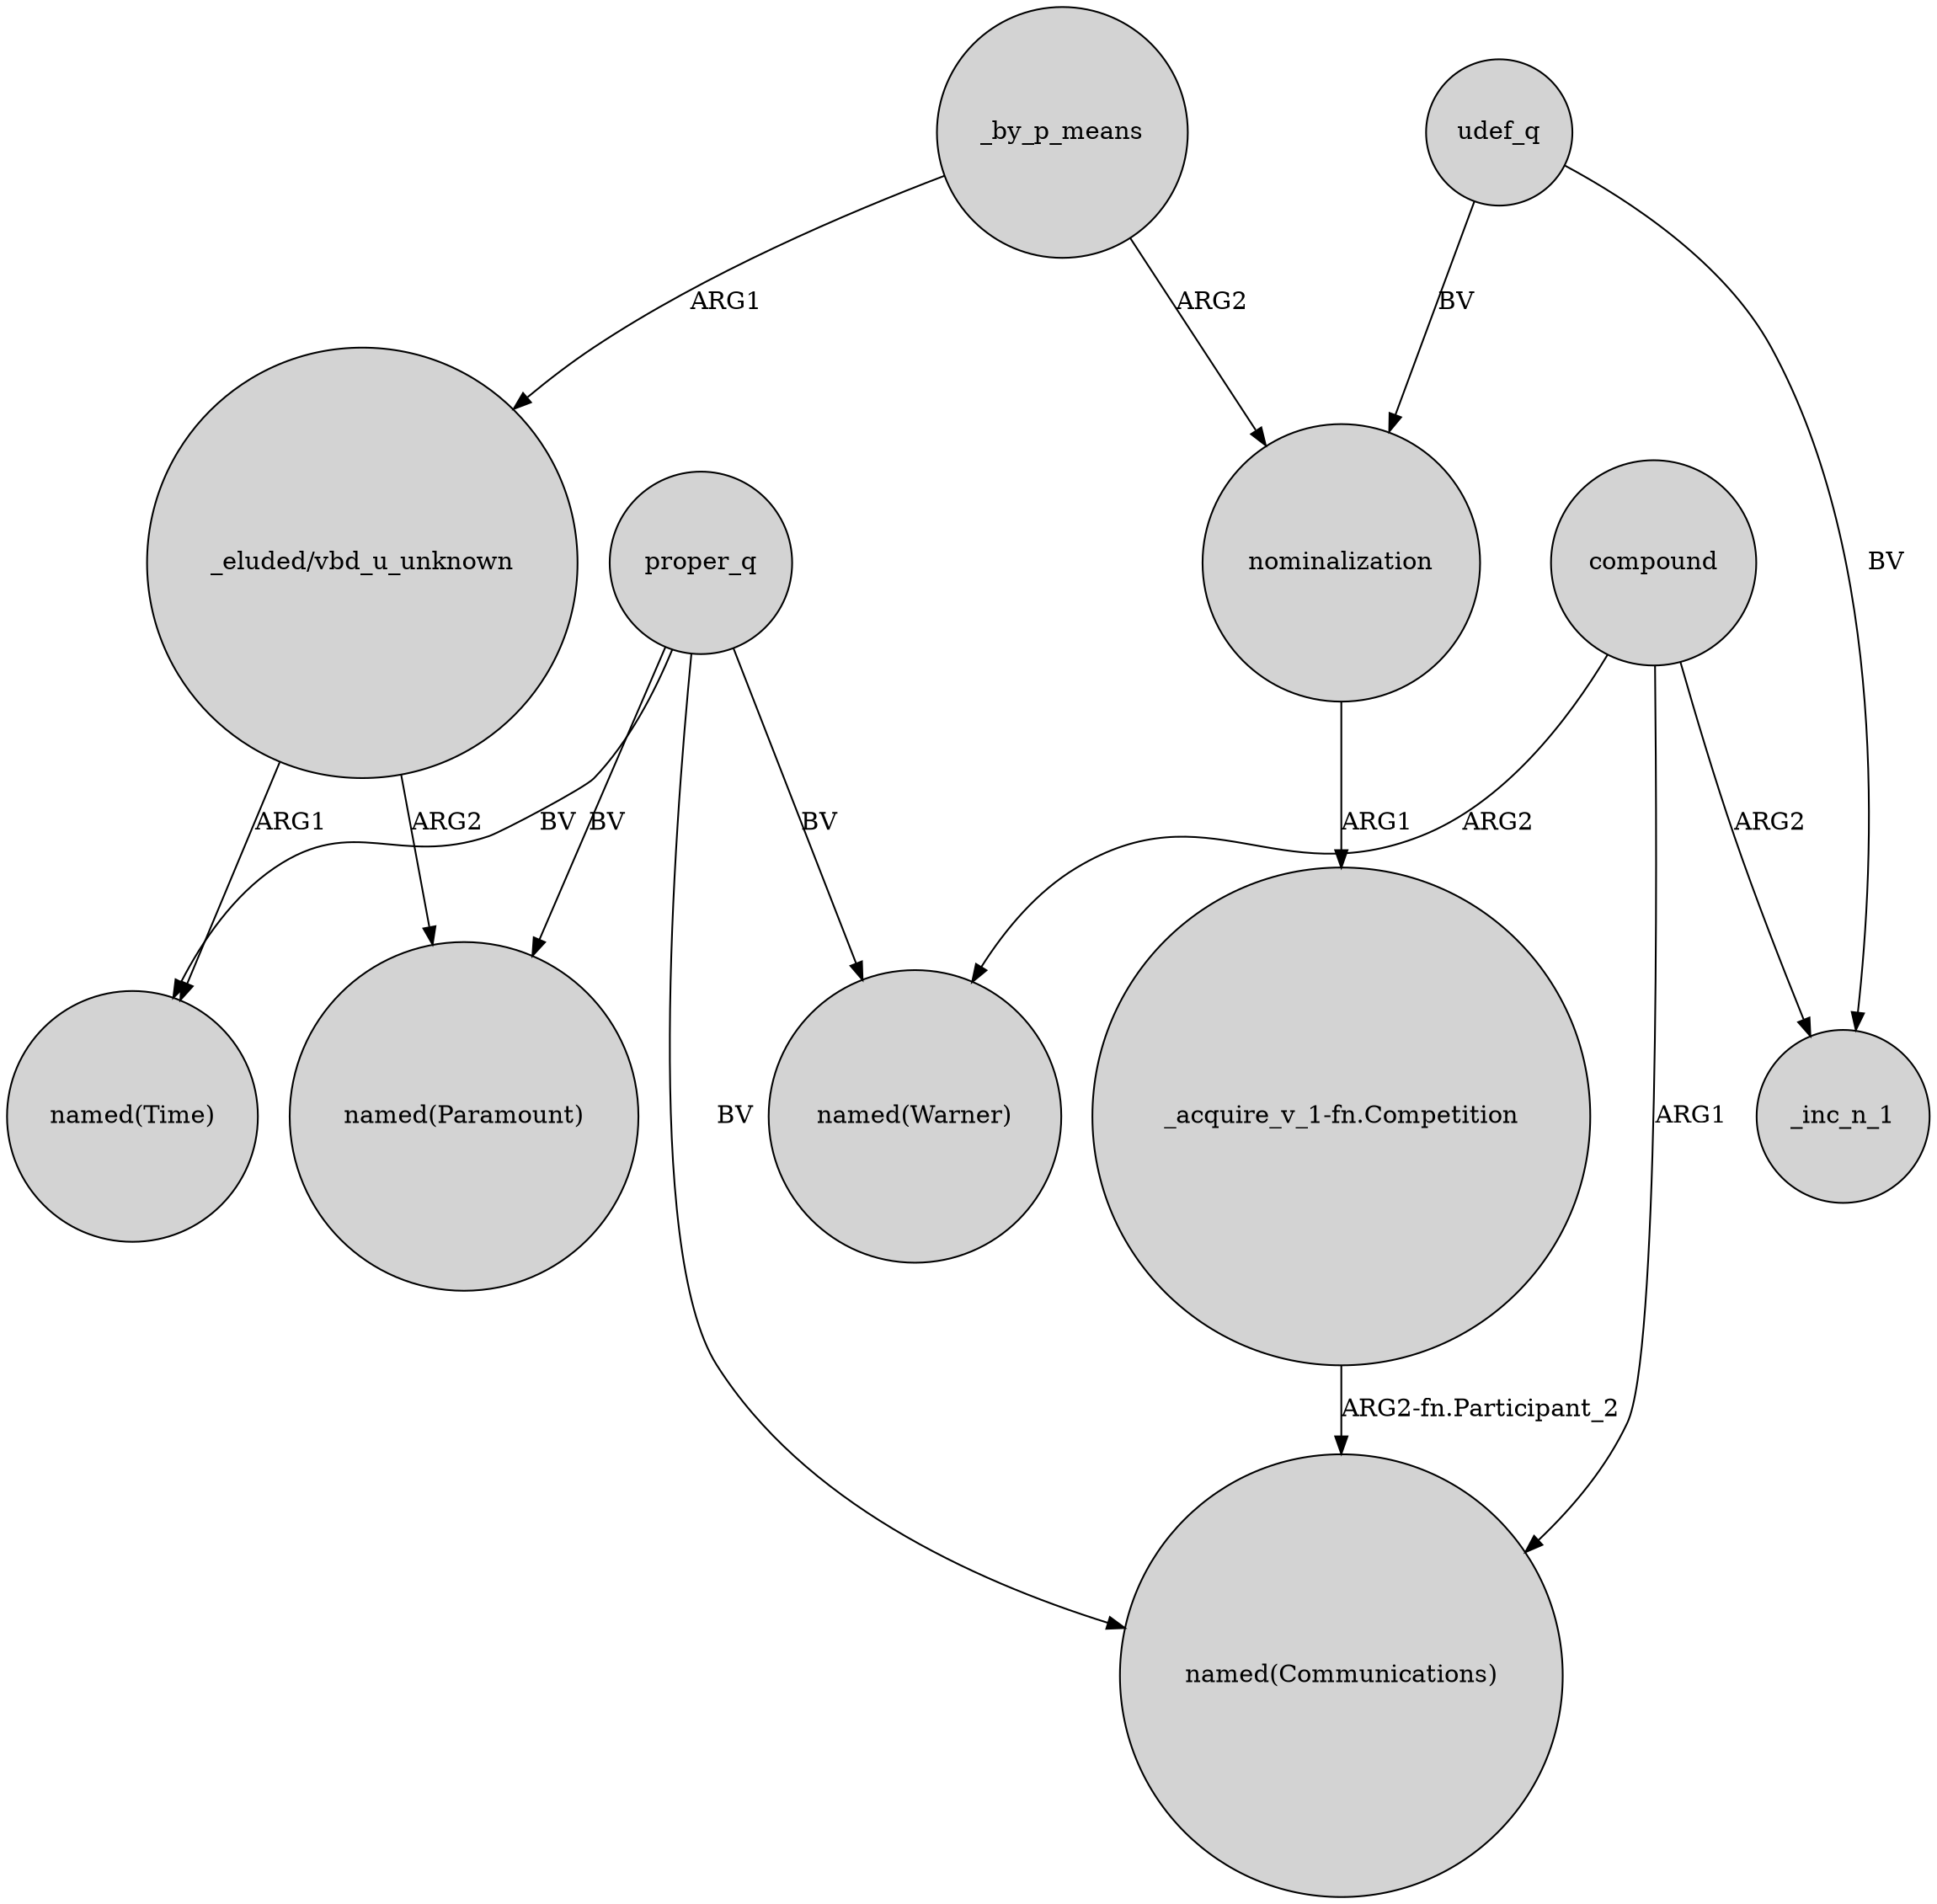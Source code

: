 digraph {
	node [shape=circle style=filled]
	"_eluded/vbd_u_unknown" -> "named(Time)" [label=ARG1]
	"_eluded/vbd_u_unknown" -> "named(Paramount)" [label=ARG2]
	compound -> "named(Communications)" [label=ARG1]
	proper_q -> "named(Paramount)" [label=BV]
	nominalization -> "_acquire_v_1-fn.Competition" [label=ARG1]
	_by_p_means -> nominalization [label=ARG2]
	proper_q -> "named(Communications)" [label=BV]
	_by_p_means -> "_eluded/vbd_u_unknown" [label=ARG1]
	compound -> "named(Warner)" [label=ARG2]
	"_acquire_v_1-fn.Competition" -> "named(Communications)" [label="ARG2-fn.Participant_2"]
	udef_q -> nominalization [label=BV]
	proper_q -> "named(Warner)" [label=BV]
	udef_q -> _inc_n_1 [label=BV]
	proper_q -> "named(Time)" [label=BV]
	compound -> _inc_n_1 [label=ARG2]
}
